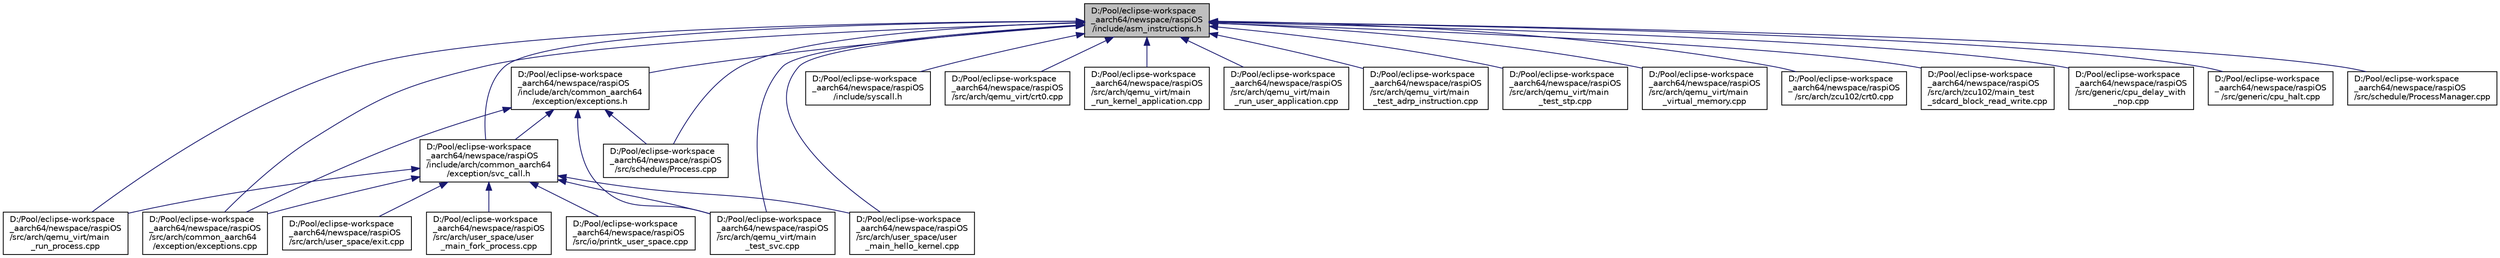 digraph "D:/Pool/eclipse-workspace_aarch64/newspace/raspiOS/include/asm_instructions.h"
{
  edge [fontname="Helvetica",fontsize="10",labelfontname="Helvetica",labelfontsize="10"];
  node [fontname="Helvetica",fontsize="10",shape=record];
  Node329 [label="D:/Pool/eclipse-workspace\l_aarch64/newspace/raspiOS\l/include/asm_instructions.h",height=0.2,width=0.4,color="black", fillcolor="grey75", style="filled", fontcolor="black"];
  Node329 -> Node330 [dir="back",color="midnightblue",fontsize="10",style="solid",fontname="Helvetica"];
  Node330 [label="D:/Pool/eclipse-workspace\l_aarch64/newspace/raspiOS\l/include/arch/common_aarch64\l/exception/exceptions.h",height=0.2,width=0.4,color="black", fillcolor="white", style="filled",URL="$d4/d03/exceptions_8h.html"];
  Node330 -> Node331 [dir="back",color="midnightblue",fontsize="10",style="solid",fontname="Helvetica"];
  Node331 [label="D:/Pool/eclipse-workspace\l_aarch64/newspace/raspiOS\l/include/arch/common_aarch64\l/exception/svc_call.h",height=0.2,width=0.4,color="black", fillcolor="white", style="filled",URL="$dc/d45/svc__call_8h.html"];
  Node331 -> Node332 [dir="back",color="midnightblue",fontsize="10",style="solid",fontname="Helvetica"];
  Node332 [label="D:/Pool/eclipse-workspace\l_aarch64/newspace/raspiOS\l/src/arch/common_aarch64\l/exception/exceptions.cpp",height=0.2,width=0.4,color="black", fillcolor="white", style="filled",URL="$dd/d12/exceptions_8cpp.html"];
  Node331 -> Node333 [dir="back",color="midnightblue",fontsize="10",style="solid",fontname="Helvetica"];
  Node333 [label="D:/Pool/eclipse-workspace\l_aarch64/newspace/raspiOS\l/src/arch/qemu_virt/main\l_run_process.cpp",height=0.2,width=0.4,color="black", fillcolor="white", style="filled",URL="$d9/d35/main__run__process_8cpp.html"];
  Node331 -> Node334 [dir="back",color="midnightblue",fontsize="10",style="solid",fontname="Helvetica"];
  Node334 [label="D:/Pool/eclipse-workspace\l_aarch64/newspace/raspiOS\l/src/arch/qemu_virt/main\l_test_svc.cpp",height=0.2,width=0.4,color="black", fillcolor="white", style="filled",URL="$da/d8e/main__test__svc_8cpp.html"];
  Node331 -> Node335 [dir="back",color="midnightblue",fontsize="10",style="solid",fontname="Helvetica"];
  Node335 [label="D:/Pool/eclipse-workspace\l_aarch64/newspace/raspiOS\l/src/arch/user_space/exit.cpp",height=0.2,width=0.4,color="black", fillcolor="white", style="filled",URL="$d8/d96/exit_8cpp.html"];
  Node331 -> Node336 [dir="back",color="midnightblue",fontsize="10",style="solid",fontname="Helvetica"];
  Node336 [label="D:/Pool/eclipse-workspace\l_aarch64/newspace/raspiOS\l/src/arch/user_space/user\l_main_fork_process.cpp",height=0.2,width=0.4,color="black", fillcolor="white", style="filled",URL="$d0/ddd/user__main__fork__process_8cpp.html"];
  Node331 -> Node337 [dir="back",color="midnightblue",fontsize="10",style="solid",fontname="Helvetica"];
  Node337 [label="D:/Pool/eclipse-workspace\l_aarch64/newspace/raspiOS\l/src/arch/user_space/user\l_main_hello_kernel.cpp",height=0.2,width=0.4,color="black", fillcolor="white", style="filled",URL="$db/db2/user__main__hello__kernel_8cpp.html"];
  Node331 -> Node338 [dir="back",color="midnightblue",fontsize="10",style="solid",fontname="Helvetica"];
  Node338 [label="D:/Pool/eclipse-workspace\l_aarch64/newspace/raspiOS\l/src/io/printk_user_space.cpp",height=0.2,width=0.4,color="black", fillcolor="white", style="filled",URL="$d3/df4/printk__user__space_8cpp.html"];
  Node330 -> Node332 [dir="back",color="midnightblue",fontsize="10",style="solid",fontname="Helvetica"];
  Node330 -> Node334 [dir="back",color="midnightblue",fontsize="10",style="solid",fontname="Helvetica"];
  Node330 -> Node339 [dir="back",color="midnightblue",fontsize="10",style="solid",fontname="Helvetica"];
  Node339 [label="D:/Pool/eclipse-workspace\l_aarch64/newspace/raspiOS\l/src/schedule/Process.cpp",height=0.2,width=0.4,color="black", fillcolor="white", style="filled",URL="$dd/d2b/_process_8cpp.html"];
  Node329 -> Node331 [dir="back",color="midnightblue",fontsize="10",style="solid",fontname="Helvetica"];
  Node329 -> Node340 [dir="back",color="midnightblue",fontsize="10",style="solid",fontname="Helvetica"];
  Node340 [label="D:/Pool/eclipse-workspace\l_aarch64/newspace/raspiOS\l/include/syscall.h",height=0.2,width=0.4,color="black", fillcolor="white", style="filled",URL="$de/ddf/syscall_8h.html"];
  Node329 -> Node332 [dir="back",color="midnightblue",fontsize="10",style="solid",fontname="Helvetica"];
  Node329 -> Node341 [dir="back",color="midnightblue",fontsize="10",style="solid",fontname="Helvetica"];
  Node341 [label="D:/Pool/eclipse-workspace\l_aarch64/newspace/raspiOS\l/src/arch/qemu_virt/crt0.cpp",height=0.2,width=0.4,color="black", fillcolor="white", style="filled",URL="$d9/dfe/qemu__virt_2crt0_8cpp.html"];
  Node329 -> Node342 [dir="back",color="midnightblue",fontsize="10",style="solid",fontname="Helvetica"];
  Node342 [label="D:/Pool/eclipse-workspace\l_aarch64/newspace/raspiOS\l/src/arch/qemu_virt/main\l_run_kernel_application.cpp",height=0.2,width=0.4,color="black", fillcolor="white", style="filled",URL="$d6/d3e/main__run__kernel__application_8cpp.html"];
  Node329 -> Node333 [dir="back",color="midnightblue",fontsize="10",style="solid",fontname="Helvetica"];
  Node329 -> Node343 [dir="back",color="midnightblue",fontsize="10",style="solid",fontname="Helvetica"];
  Node343 [label="D:/Pool/eclipse-workspace\l_aarch64/newspace/raspiOS\l/src/arch/qemu_virt/main\l_run_user_application.cpp",height=0.2,width=0.4,color="black", fillcolor="white", style="filled",URL="$d3/d50/main__run__user__application_8cpp.html"];
  Node329 -> Node344 [dir="back",color="midnightblue",fontsize="10",style="solid",fontname="Helvetica"];
  Node344 [label="D:/Pool/eclipse-workspace\l_aarch64/newspace/raspiOS\l/src/arch/qemu_virt/main\l_test_adrp_instruction.cpp",height=0.2,width=0.4,color="black", fillcolor="white", style="filled",URL="$d8/d64/main__test__adrp__instruction_8cpp.html"];
  Node329 -> Node345 [dir="back",color="midnightblue",fontsize="10",style="solid",fontname="Helvetica"];
  Node345 [label="D:/Pool/eclipse-workspace\l_aarch64/newspace/raspiOS\l/src/arch/qemu_virt/main\l_test_stp.cpp",height=0.2,width=0.4,color="black", fillcolor="white", style="filled",URL="$d9/dca/main__test__stp_8cpp.html"];
  Node329 -> Node334 [dir="back",color="midnightblue",fontsize="10",style="solid",fontname="Helvetica"];
  Node329 -> Node346 [dir="back",color="midnightblue",fontsize="10",style="solid",fontname="Helvetica"];
  Node346 [label="D:/Pool/eclipse-workspace\l_aarch64/newspace/raspiOS\l/src/arch/qemu_virt/main\l_virtual_memory.cpp",height=0.2,width=0.4,color="black", fillcolor="white", style="filled",URL="$d5/d69/main__virtual__memory_8cpp.html"];
  Node329 -> Node337 [dir="back",color="midnightblue",fontsize="10",style="solid",fontname="Helvetica"];
  Node329 -> Node347 [dir="back",color="midnightblue",fontsize="10",style="solid",fontname="Helvetica"];
  Node347 [label="D:/Pool/eclipse-workspace\l_aarch64/newspace/raspiOS\l/src/arch/zcu102/crt0.cpp",height=0.2,width=0.4,color="black", fillcolor="white", style="filled",URL="$d4/d12/zcu102_2crt0_8cpp.html"];
  Node329 -> Node348 [dir="back",color="midnightblue",fontsize="10",style="solid",fontname="Helvetica"];
  Node348 [label="D:/Pool/eclipse-workspace\l_aarch64/newspace/raspiOS\l/src/arch/zcu102/main_test\l_sdcard_block_read_write.cpp",height=0.2,width=0.4,color="black", fillcolor="white", style="filled",URL="$db/d43/main__test__sdcard__block__read__write_8cpp.html"];
  Node329 -> Node349 [dir="back",color="midnightblue",fontsize="10",style="solid",fontname="Helvetica"];
  Node349 [label="D:/Pool/eclipse-workspace\l_aarch64/newspace/raspiOS\l/src/generic/cpu_delay_with\l_nop.cpp",height=0.2,width=0.4,color="black", fillcolor="white", style="filled",URL="$d4/d7b/cpu__delay__with__nop_8cpp.html"];
  Node329 -> Node350 [dir="back",color="midnightblue",fontsize="10",style="solid",fontname="Helvetica"];
  Node350 [label="D:/Pool/eclipse-workspace\l_aarch64/newspace/raspiOS\l/src/generic/cpu_halt.cpp",height=0.2,width=0.4,color="black", fillcolor="white", style="filled",URL="$d4/d02/cpu__halt_8cpp.html"];
  Node329 -> Node339 [dir="back",color="midnightblue",fontsize="10",style="solid",fontname="Helvetica"];
  Node329 -> Node351 [dir="back",color="midnightblue",fontsize="10",style="solid",fontname="Helvetica"];
  Node351 [label="D:/Pool/eclipse-workspace\l_aarch64/newspace/raspiOS\l/src/schedule/ProcessManager.cpp",height=0.2,width=0.4,color="black", fillcolor="white", style="filled",URL="$d8/d3c/_process_manager_8cpp.html"];
}
